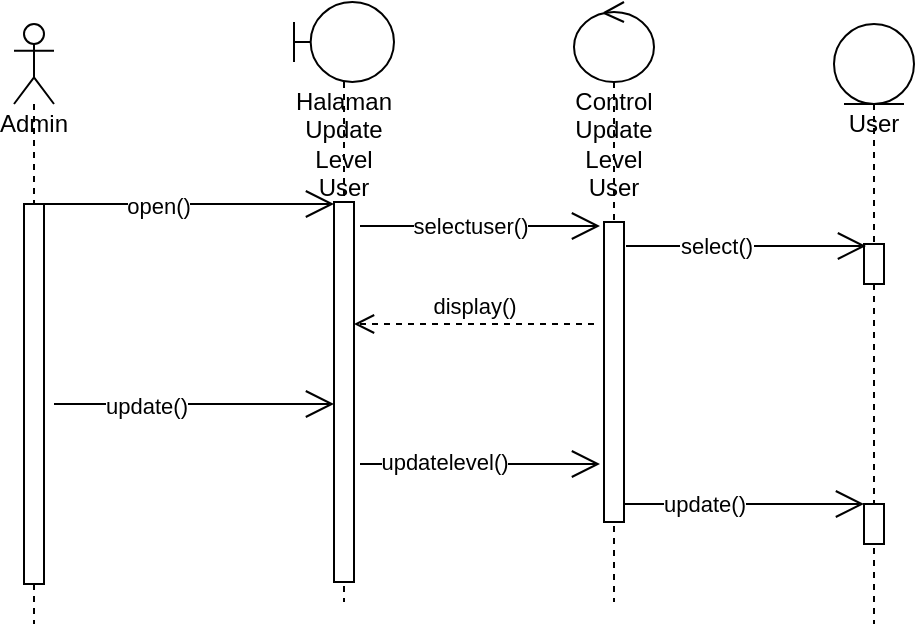 <mxfile version="20.5.3" type="device"><diagram id="kgpKYQtTHZ0yAKxKKP6v" name="Page-1"><mxGraphModel dx="868" dy="425" grid="1" gridSize="10" guides="1" tooltips="1" connect="1" arrows="1" fold="1" page="1" pageScale="1" pageWidth="850" pageHeight="1100" math="0" shadow="0"><root><mxCell id="0"/><mxCell id="1" parent="0"/><mxCell id="9OE_82X2UbizwWMnrKPJ-1" value="Admin" style="shape=umlLifeline;participant=umlActor;perimeter=lifelinePerimeter;whiteSpace=wrap;html=1;container=1;collapsible=0;recursiveResize=0;verticalAlign=top;spacingTop=36;outlineConnect=0;" vertex="1" parent="1"><mxGeometry x="140" y="210" width="20" height="300" as="geometry"/></mxCell><mxCell id="9OE_82X2UbizwWMnrKPJ-5" value="" style="html=1;points=[];perimeter=orthogonalPerimeter;" vertex="1" parent="9OE_82X2UbizwWMnrKPJ-1"><mxGeometry x="5" y="90" width="10" height="190" as="geometry"/></mxCell><mxCell id="9OE_82X2UbizwWMnrKPJ-2" value="Halaman Update Level User" style="shape=umlLifeline;participant=umlBoundary;perimeter=lifelinePerimeter;whiteSpace=wrap;html=1;container=1;collapsible=0;recursiveResize=0;verticalAlign=top;spacingTop=36;outlineConnect=0;" vertex="1" parent="1"><mxGeometry x="280" y="199" width="50" height="300" as="geometry"/></mxCell><mxCell id="9OE_82X2UbizwWMnrKPJ-6" value="" style="html=1;points=[];perimeter=orthogonalPerimeter;" vertex="1" parent="9OE_82X2UbizwWMnrKPJ-2"><mxGeometry x="20" y="100" width="10" height="190" as="geometry"/></mxCell><mxCell id="9OE_82X2UbizwWMnrKPJ-3" value="Control Update Level User" style="shape=umlLifeline;participant=umlControl;perimeter=lifelinePerimeter;whiteSpace=wrap;html=1;container=1;collapsible=0;recursiveResize=0;verticalAlign=top;spacingTop=36;outlineConnect=0;" vertex="1" parent="1"><mxGeometry x="420" y="199" width="40" height="300" as="geometry"/></mxCell><mxCell id="9OE_82X2UbizwWMnrKPJ-9" value="" style="html=1;points=[];perimeter=orthogonalPerimeter;" vertex="1" parent="9OE_82X2UbizwWMnrKPJ-3"><mxGeometry x="15" y="110" width="10" height="150" as="geometry"/></mxCell><mxCell id="9OE_82X2UbizwWMnrKPJ-56" value="" style="endArrow=open;endFill=1;endSize=12;html=1;rounded=0;" edge="1" parent="9OE_82X2UbizwWMnrKPJ-3"><mxGeometry width="160" relative="1" as="geometry"><mxPoint x="-107" y="231" as="sourcePoint"/><mxPoint x="13" y="231" as="targetPoint"/></mxGeometry></mxCell><mxCell id="9OE_82X2UbizwWMnrKPJ-57" value="updatelevel()" style="edgeLabel;html=1;align=center;verticalAlign=middle;resizable=0;points=[];" vertex="1" connectable="0" parent="9OE_82X2UbizwWMnrKPJ-56"><mxGeometry x="-0.3" y="1" relative="1" as="geometry"><mxPoint as="offset"/></mxGeometry></mxCell><mxCell id="9OE_82X2UbizwWMnrKPJ-4" value="User" style="shape=umlLifeline;participant=umlEntity;perimeter=lifelinePerimeter;whiteSpace=wrap;html=1;container=1;collapsible=0;recursiveResize=0;verticalAlign=top;spacingTop=36;outlineConnect=0;" vertex="1" parent="1"><mxGeometry x="550" y="210" width="40" height="300" as="geometry"/></mxCell><mxCell id="9OE_82X2UbizwWMnrKPJ-44" value="" style="html=1;points=[];perimeter=orthogonalPerimeter;" vertex="1" parent="9OE_82X2UbizwWMnrKPJ-4"><mxGeometry x="15" y="110" width="10" height="20" as="geometry"/></mxCell><mxCell id="9OE_82X2UbizwWMnrKPJ-59" value="" style="html=1;points=[];perimeter=orthogonalPerimeter;" vertex="1" parent="9OE_82X2UbizwWMnrKPJ-4"><mxGeometry x="15" y="240" width="10" height="20" as="geometry"/></mxCell><mxCell id="9OE_82X2UbizwWMnrKPJ-7" value="" style="endArrow=open;endFill=1;endSize=12;html=1;rounded=0;" edge="1" parent="1"><mxGeometry width="160" relative="1" as="geometry"><mxPoint x="150" y="300" as="sourcePoint"/><mxPoint x="300" y="300" as="targetPoint"/></mxGeometry></mxCell><mxCell id="9OE_82X2UbizwWMnrKPJ-8" value="open()" style="edgeLabel;html=1;align=center;verticalAlign=middle;resizable=0;points=[];" vertex="1" connectable="0" parent="9OE_82X2UbizwWMnrKPJ-7"><mxGeometry x="-0.173" y="-1" relative="1" as="geometry"><mxPoint as="offset"/></mxGeometry></mxCell><mxCell id="9OE_82X2UbizwWMnrKPJ-42" value="" style="endArrow=open;endFill=1;endSize=12;html=1;rounded=0;" edge="1" parent="1"><mxGeometry width="160" relative="1" as="geometry"><mxPoint x="313" y="311" as="sourcePoint"/><mxPoint x="433" y="311" as="targetPoint"/><Array as="points"><mxPoint x="393" y="311"/></Array></mxGeometry></mxCell><mxCell id="9OE_82X2UbizwWMnrKPJ-43" value="selectuser()" style="edgeLabel;html=1;align=center;verticalAlign=middle;resizable=0;points=[];" vertex="1" connectable="0" parent="9OE_82X2UbizwWMnrKPJ-42"><mxGeometry x="-0.343" y="1" relative="1" as="geometry"><mxPoint x="15" y="1" as="offset"/></mxGeometry></mxCell><mxCell id="9OE_82X2UbizwWMnrKPJ-45" value="" style="endArrow=open;endFill=1;endSize=12;html=1;rounded=0;" edge="1" parent="1"><mxGeometry width="160" relative="1" as="geometry"><mxPoint x="446" y="321" as="sourcePoint"/><mxPoint x="566" y="321" as="targetPoint"/><Array as="points"/></mxGeometry></mxCell><mxCell id="9OE_82X2UbizwWMnrKPJ-46" value="select()" style="edgeLabel;html=1;align=center;verticalAlign=middle;resizable=0;points=[];" vertex="1" connectable="0" parent="9OE_82X2UbizwWMnrKPJ-45"><mxGeometry x="-0.25" y="1" relative="1" as="geometry"><mxPoint y="1" as="offset"/></mxGeometry></mxCell><mxCell id="9OE_82X2UbizwWMnrKPJ-47" value="display()" style="html=1;verticalAlign=bottom;endArrow=open;dashed=1;endSize=8;rounded=0;" edge="1" parent="1" target="9OE_82X2UbizwWMnrKPJ-6"><mxGeometry relative="1" as="geometry"><mxPoint x="430" y="360" as="sourcePoint"/><mxPoint x="360" y="359.5" as="targetPoint"/></mxGeometry></mxCell><mxCell id="9OE_82X2UbizwWMnrKPJ-53" value="" style="endArrow=open;endFill=1;endSize=12;html=1;rounded=0;" edge="1" parent="1"><mxGeometry width="160" relative="1" as="geometry"><mxPoint x="160" y="400" as="sourcePoint"/><mxPoint x="300" y="400" as="targetPoint"/></mxGeometry></mxCell><mxCell id="9OE_82X2UbizwWMnrKPJ-54" value="update()" style="edgeLabel;html=1;align=center;verticalAlign=middle;resizable=0;points=[];" vertex="1" connectable="0" parent="9OE_82X2UbizwWMnrKPJ-53"><mxGeometry x="-0.343" y="-1" relative="1" as="geometry"><mxPoint as="offset"/></mxGeometry></mxCell><mxCell id="9OE_82X2UbizwWMnrKPJ-58" value="" style="endArrow=open;endFill=1;endSize=12;html=1;rounded=0;" edge="1" parent="1"><mxGeometry width="160" relative="1" as="geometry"><mxPoint x="445" y="450" as="sourcePoint"/><mxPoint x="565" y="450" as="targetPoint"/></mxGeometry></mxCell><mxCell id="9OE_82X2UbizwWMnrKPJ-60" value="update()" style="edgeLabel;html=1;align=center;verticalAlign=middle;resizable=0;points=[];" vertex="1" connectable="0" parent="9OE_82X2UbizwWMnrKPJ-58"><mxGeometry x="-0.333" relative="1" as="geometry"><mxPoint as="offset"/></mxGeometry></mxCell></root></mxGraphModel></diagram></mxfile>